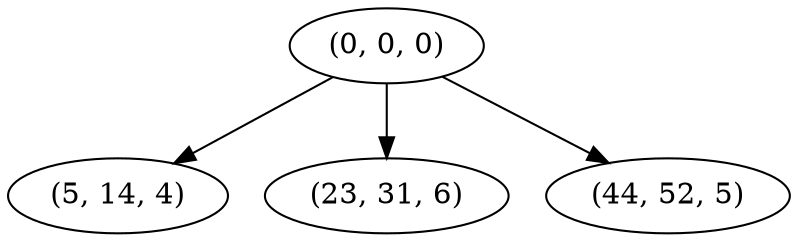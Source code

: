 digraph tree {
    "(0, 0, 0)";
    "(5, 14, 4)";
    "(23, 31, 6)";
    "(44, 52, 5)";
    "(0, 0, 0)" -> "(5, 14, 4)";
    "(0, 0, 0)" -> "(23, 31, 6)";
    "(0, 0, 0)" -> "(44, 52, 5)";
}
